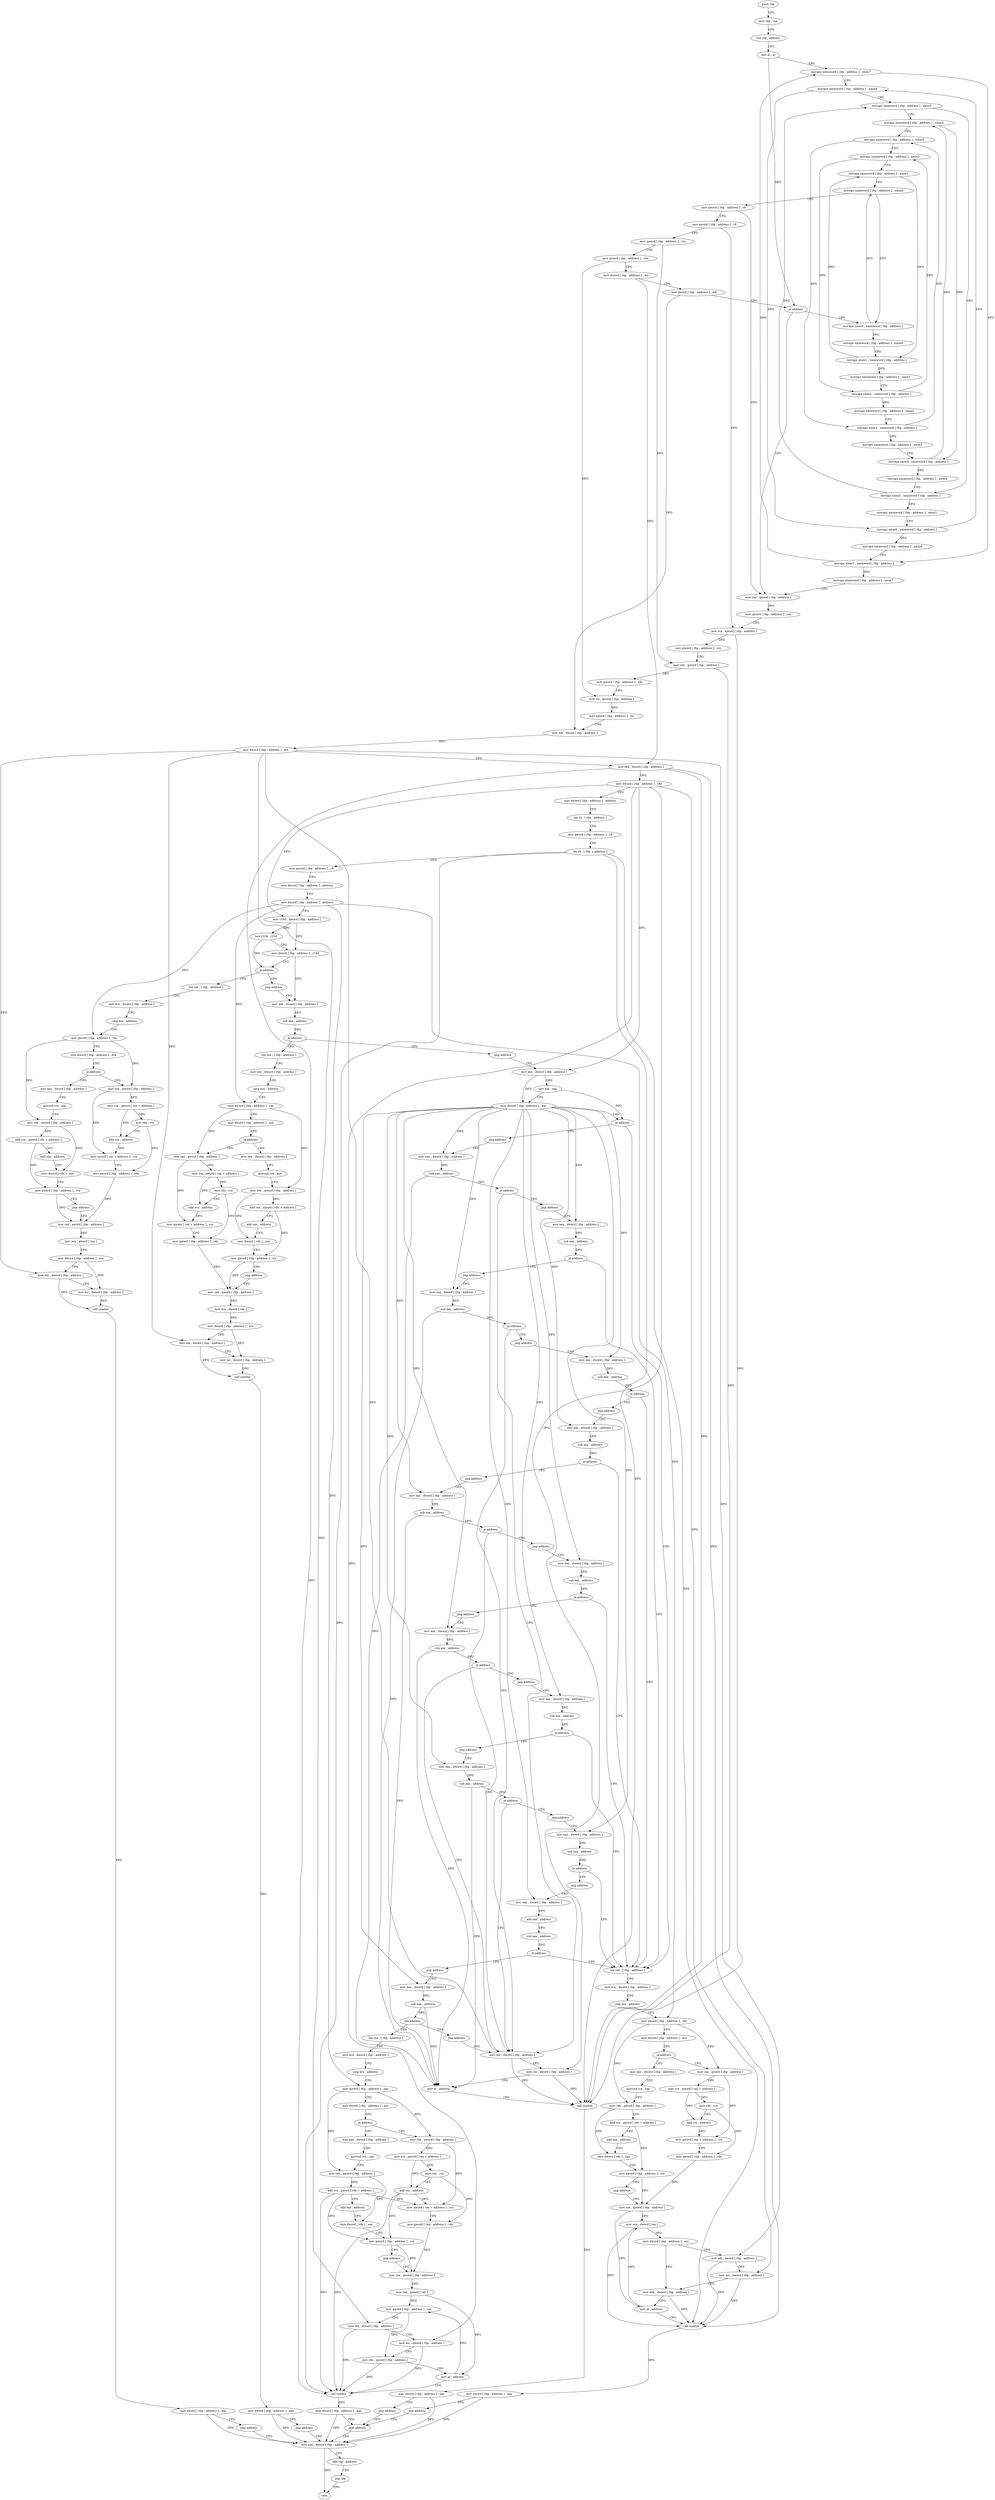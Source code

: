digraph "func" {
"4279808" [label = "push rbp" ]
"4279809" [label = "mov rbp , rsp" ]
"4279812" [label = "sub rsp , address" ]
"4279819" [label = "test al , al" ]
"4279821" [label = "movaps xmmword [ rbp - address ] , xmm7" ]
"4279828" [label = "movaps xmmword [ rbp - address ] , xmm6" ]
"4279835" [label = "movaps xmmword [ rbp - address ] , xmm5" ]
"4279842" [label = "movaps xmmword [ rbp - address ] , xmm4" ]
"4279849" [label = "movaps xmmword [ rbp - address ] , xmm3" ]
"4279856" [label = "movaps xmmword [ rbp - address ] , xmm2" ]
"4279863" [label = "movaps xmmword [ rbp - address ] , xmm1" ]
"4279870" [label = "movaps xmmword [ rbp - address ] , xmm0" ]
"4279877" [label = "mov qword [ rbp - address ] , r9" ]
"4279884" [label = "mov qword [ rbp - address ] , r8" ]
"4279891" [label = "mov qword [ rbp - address ] , rcx" ]
"4279898" [label = "mov qword [ rbp - address ] , rdx" ]
"4279905" [label = "mov dword [ rbp - address ] , esi" ]
"4279911" [label = "mov dword [ rbp - address ] , edi" ]
"4279917" [label = "je address" ]
"4280023" [label = "mov rax , qword [ rbp - address ]" ]
"4279923" [label = "movaps xmm0 , xmmword [ rbp - address ]" ]
"4280030" [label = "mov qword [ rbp - address ] , rax" ]
"4280037" [label = "mov rcx , qword [ rbp - address ]" ]
"4280044" [label = "mov qword [ rbp - address ] , rcx" ]
"4280051" [label = "mov rdx , qword [ rbp - address ]" ]
"4280058" [label = "mov qword [ rbp - address ] , rdx" ]
"4280065" [label = "mov rsi , qword [ rbp - address ]" ]
"4280072" [label = "mov qword [ rbp - address ] , rsi" ]
"4280079" [label = "mov edi , dword [ rbp - address ]" ]
"4280085" [label = "mov dword [ rbp - address ] , edi" ]
"4280088" [label = "mov r8d , dword [ rbp - address ]" ]
"4280095" [label = "mov dword [ rbp - address ] , r8d" ]
"4280099" [label = "mov dword [ rbp - address ] , address" ]
"4280106" [label = "lea r9 , [ rbp - address ]" ]
"4280113" [label = "mov qword [ rbp - address ] , r9" ]
"4280117" [label = "lea r9 , [ rbp + address ]" ]
"4280121" [label = "mov qword [ rbp - address ] , r9" ]
"4280125" [label = "mov dword [ rbp - address ] , address" ]
"4280132" [label = "mov dword [ rbp - address ] , address" ]
"4280139" [label = "mov r10d , dword [ rbp - address ]" ]
"4280143" [label = "test r10d , r10d" ]
"4280146" [label = "mov dword [ rbp - address ] , r10d" ]
"4280153" [label = "je address" ]
"4280186" [label = "lea rax , [ rbp - address ]" ]
"4280159" [label = "jmp address" ]
"4279930" [label = "movaps xmmword [ rbp - address ] , xmm0" ]
"4279937" [label = "movaps xmm1 , xmmword [ rbp - address ]" ]
"4279944" [label = "movaps xmmword [ rbp - address ] , xmm1" ]
"4279951" [label = "movaps xmm2 , xmmword [ rbp - address ]" ]
"4279958" [label = "movaps xmmword [ rbp - address ] , xmm2" ]
"4279965" [label = "movaps xmm3 , xmmword [ rbp - address ]" ]
"4279972" [label = "movaps xmmword [ rbp - address ] , xmm3" ]
"4279979" [label = "movaps xmm4 , xmmword [ rbp - address ]" ]
"4279986" [label = "movaps xmmword [ rbp - address ] , xmm4" ]
"4279990" [label = "movaps xmm5 , xmmword [ rbp - address ]" ]
"4279997" [label = "movaps xmmword [ rbp - address ] , xmm5" ]
"4280001" [label = "movaps xmm6 , xmmword [ rbp - address ]" ]
"4280008" [label = "movaps xmmword [ rbp - address ] , xmm6" ]
"4280012" [label = "movaps xmm7 , xmmword [ rbp - address ]" ]
"4280019" [label = "movaps xmmword [ rbp - address ] , xmm7" ]
"4280190" [label = "mov ecx , dword [ rbp - address ]" ]
"4280193" [label = "cmp ecx , address" ]
"4280196" [label = "mov qword [ rbp - address ] , rax" ]
"4280203" [label = "mov dword [ rbp - address ] , ecx" ]
"4280209" [label = "ja address" ]
"4280252" [label = "mov rax , qword [ rbp - address ]" ]
"4280215" [label = "mov eax , dword [ rbp - address ]" ]
"4280164" [label = "mov eax , dword [ rbp - address ]" ]
"4280259" [label = "mov rcx , qword [ rax + address ]" ]
"4280263" [label = "mov rdx , rcx" ]
"4280266" [label = "add rcx , address" ]
"4280273" [label = "mov qword [ rax + address ] , rcx" ]
"4280277" [label = "mov qword [ rbp - address ] , rdx" ]
"4280284" [label = "mov rax , qword [ rbp - address ]" ]
"4280221" [label = "movsxd rcx , eax" ]
"4280224" [label = "mov rdx , qword [ rbp - address ]" ]
"4280231" [label = "add rcx , qword [ rdx + address ]" ]
"4280235" [label = "add eax , address" ]
"4280238" [label = "mov dword [ rdx ] , eax" ]
"4280240" [label = "mov qword [ rbp - address ] , rcx" ]
"4280247" [label = "jmp address" ]
"4280170" [label = "sub eax , address" ]
"4280175" [label = "je address" ]
"4280315" [label = "lea rax , [ rbp - address ]" ]
"4280181" [label = "jmp address" ]
"4281031" [label = "mov eax , dword [ rbp - address ]" ]
"4281034" [label = "add rsp , address" ]
"4281041" [label = "pop rbp" ]
"4281042" [label = "retn" ]
"4280291" [label = "mov ecx , dword [ rax ]" ]
"4280293" [label = "mov dword [ rbp - address ] , ecx" ]
"4280296" [label = "mov edi , dword [ rbp - address ]" ]
"4280299" [label = "mov esi , dword [ rbp - address ]" ]
"4280302" [label = "call symbol" ]
"4280307" [label = "mov dword [ rbp - address ] , eax" ]
"4280310" [label = "jmp address" ]
"4280319" [label = "mov ecx , dword [ rbp - address ]" ]
"4280322" [label = "cmp ecx , address" ]
"4280325" [label = "mov qword [ rbp - address ] , rax" ]
"4280332" [label = "mov dword [ rbp - address ] , ecx" ]
"4280338" [label = "ja address" ]
"4280381" [label = "mov rax , qword [ rbp - address ]" ]
"4280344" [label = "mov eax , dword [ rbp - address ]" ]
"4280444" [label = "mov eax , dword [ rbp - address ]" ]
"4280388" [label = "mov rcx , qword [ rax + address ]" ]
"4280392" [label = "mov rdx , rcx" ]
"4280395" [label = "add rcx , address" ]
"4280402" [label = "mov qword [ rax + address ] , rcx" ]
"4280406" [label = "mov qword [ rbp - address ] , rdx" ]
"4280413" [label = "mov rax , qword [ rbp - address ]" ]
"4280350" [label = "movsxd rcx , eax" ]
"4280353" [label = "mov rdx , qword [ rbp - address ]" ]
"4280360" [label = "add rcx , qword [ rdx + address ]" ]
"4280364" [label = "add eax , address" ]
"4280367" [label = "mov dword [ rdx ] , eax" ]
"4280369" [label = "mov qword [ rbp - address ] , rcx" ]
"4280376" [label = "jmp address" ]
"4280447" [label = "test eax , eax" ]
"4280449" [label = "mov dword [ rbp - address ] , eax" ]
"4280455" [label = "je address" ]
"4280760" [label = "lea rax , [ rbp - address ]" ]
"4280461" [label = "jmp address" ]
"4280420" [label = "mov ecx , dword [ rax ]" ]
"4280422" [label = "mov dword [ rbp - address ] , ecx" ]
"4280425" [label = "mov edi , dword [ rbp - address ]" ]
"4280428" [label = "mov esi , dword [ rbp - address ]" ]
"4280431" [label = "call symbol" ]
"4280436" [label = "mov dword [ rbp - address ] , eax" ]
"4280439" [label = "jmp address" ]
"4280764" [label = "mov ecx , dword [ rbp - address ]" ]
"4280767" [label = "cmp ecx , address" ]
"4280770" [label = "mov qword [ rbp - address ] , rax" ]
"4280777" [label = "mov dword [ rbp - address ] , ecx" ]
"4280783" [label = "ja address" ]
"4280826" [label = "mov rax , qword [ rbp - address ]" ]
"4280789" [label = "mov eax , dword [ rbp - address ]" ]
"4280466" [label = "mov eax , dword [ rbp - address ]" ]
"4280833" [label = "mov rcx , qword [ rax + address ]" ]
"4280837" [label = "mov rdx , rcx" ]
"4280840" [label = "add rcx , address" ]
"4280847" [label = "mov qword [ rax + address ] , rcx" ]
"4280851" [label = "mov qword [ rbp - address ] , rdx" ]
"4280858" [label = "mov rax , qword [ rbp - address ]" ]
"4280795" [label = "movsxd rcx , eax" ]
"4280798" [label = "mov rdx , qword [ rbp - address ]" ]
"4280805" [label = "add rcx , qword [ rdx + address ]" ]
"4280809" [label = "add eax , address" ]
"4280812" [label = "mov dword [ rdx ] , eax" ]
"4280814" [label = "mov qword [ rbp - address ] , rcx" ]
"4280821" [label = "jmp address" ]
"4280472" [label = "sub eax , address" ]
"4280475" [label = "je address" ]
"4280739" [label = "mov edi , dword [ rbp - address ]" ]
"4280481" [label = "jmp address" ]
"4281026" [label = "jmp address" ]
"4280865" [label = "mov ecx , dword [ rax ]" ]
"4280867" [label = "mov dword [ rbp - address ] , ecx" ]
"4280870" [label = "mov edi , dword [ rbp - address ]" ]
"4280873" [label = "mov esi , dword [ rbp - address ]" ]
"4280876" [label = "mov edx , dword [ rbp - address ]" ]
"4280879" [label = "mov al , address" ]
"4280881" [label = "call symbol" ]
"4280886" [label = "mov dword [ rbp - address ] , eax" ]
"4280889" [label = "jmp address" ]
"4280742" [label = "mov esi , dword [ rbp - address ]" ]
"4280745" [label = "mov al , address" ]
"4280747" [label = "call symbol" ]
"4280752" [label = "mov dword [ rbp - address ] , eax" ]
"4280755" [label = "jmp address" ]
"4280486" [label = "mov eax , dword [ rbp - address ]" ]
"4280492" [label = "sub eax , address" ]
"4280495" [label = "je address" ]
"4280501" [label = "jmp address" ]
"4280506" [label = "mov eax , dword [ rbp - address ]" ]
"4280512" [label = "sub eax , address" ]
"4280515" [label = "je address" ]
"4280521" [label = "jmp address" ]
"4280526" [label = "mov eax , dword [ rbp - address ]" ]
"4280532" [label = "sub eax , address" ]
"4280535" [label = "je address" ]
"4280541" [label = "jmp address" ]
"4280546" [label = "mov eax , dword [ rbp - address ]" ]
"4280552" [label = "sub eax , address" ]
"4280555" [label = "je address" ]
"4280561" [label = "jmp address" ]
"4280566" [label = "mov eax , dword [ rbp - address ]" ]
"4280572" [label = "sub eax , address" ]
"4280575" [label = "je address" ]
"4280581" [label = "jmp address" ]
"4280586" [label = "mov eax , dword [ rbp - address ]" ]
"4280592" [label = "sub eax , address" ]
"4280595" [label = "je address" ]
"4280601" [label = "jmp address" ]
"4280606" [label = "mov eax , dword [ rbp - address ]" ]
"4280612" [label = "sub eax , address" ]
"4280615" [label = "je address" ]
"4280621" [label = "jmp address" ]
"4280626" [label = "mov eax , dword [ rbp - address ]" ]
"4280632" [label = "sub eax , address" ]
"4280637" [label = "je address" ]
"4280643" [label = "jmp address" ]
"4280648" [label = "mov eax , dword [ rbp - address ]" ]
"4280654" [label = "sub eax , address" ]
"4280659" [label = "je address" ]
"4280665" [label = "jmp address" ]
"4280670" [label = "mov eax , dword [ rbp - address ]" ]
"4280676" [label = "sub eax , address" ]
"4280681" [label = "je address" ]
"4280687" [label = "jmp address" ]
"4280692" [label = "mov eax , dword [ rbp - address ]" ]
"4280698" [label = "add eax , address" ]
"4280703" [label = "sub eax , address" ]
"4280706" [label = "jb address" ]
"4280712" [label = "jmp address" ]
"4280717" [label = "mov eax , dword [ rbp - address ]" ]
"4280723" [label = "sub eax , address" ]
"4280728" [label = "jne address" ]
"4280894" [label = "lea rax , [ rbp - address ]" ]
"4280734" [label = "jmp address" ]
"4280898" [label = "mov ecx , dword [ rbp - address ]" ]
"4280901" [label = "cmp ecx , address" ]
"4280904" [label = "mov qword [ rbp - address ] , rax" ]
"4280911" [label = "mov dword [ rbp - address ] , ecx" ]
"4280917" [label = "ja address" ]
"4280960" [label = "mov rax , qword [ rbp - address ]" ]
"4280923" [label = "mov eax , dword [ rbp - address ]" ]
"4280967" [label = "mov rcx , qword [ rax + address ]" ]
"4280971" [label = "mov rdx , rcx" ]
"4280974" [label = "add rcx , address" ]
"4280981" [label = "mov qword [ rax + address ] , rcx" ]
"4280985" [label = "mov qword [ rbp - address ] , rdx" ]
"4280992" [label = "mov rax , qword [ rbp - address ]" ]
"4280929" [label = "movsxd rcx , eax" ]
"4280932" [label = "mov rdx , qword [ rbp - address ]" ]
"4280939" [label = "add rcx , qword [ rdx + address ]" ]
"4280943" [label = "add eax , address" ]
"4280946" [label = "mov dword [ rdx ] , eax" ]
"4280948" [label = "mov qword [ rbp - address ] , rcx" ]
"4280955" [label = "jmp address" ]
"4280999" [label = "mov rax , qword [ rax ]" ]
"4281002" [label = "mov qword [ rbp - address ] , rax" ]
"4281006" [label = "mov edi , dword [ rbp - address ]" ]
"4281009" [label = "mov esi , dword [ rbp - address ]" ]
"4281012" [label = "mov rdx , qword [ rbp - address ]" ]
"4281016" [label = "mov al , address" ]
"4281018" [label = "call symbol" ]
"4281023" [label = "mov dword [ rbp - address ] , eax" ]
"4279808" -> "4279809" [ label = "CFG" ]
"4279809" -> "4279812" [ label = "CFG" ]
"4279812" -> "4279819" [ label = "CFG" ]
"4279819" -> "4279821" [ label = "CFG" ]
"4279819" -> "4279917" [ label = "DFG" ]
"4279821" -> "4279828" [ label = "CFG" ]
"4279821" -> "4280012" [ label = "DFG" ]
"4279828" -> "4279835" [ label = "CFG" ]
"4279828" -> "4280001" [ label = "DFG" ]
"4279835" -> "4279842" [ label = "CFG" ]
"4279835" -> "4279990" [ label = "DFG" ]
"4279842" -> "4279849" [ label = "CFG" ]
"4279842" -> "4279979" [ label = "DFG" ]
"4279849" -> "4279856" [ label = "CFG" ]
"4279849" -> "4279965" [ label = "DFG" ]
"4279856" -> "4279863" [ label = "CFG" ]
"4279856" -> "4279951" [ label = "DFG" ]
"4279863" -> "4279870" [ label = "CFG" ]
"4279863" -> "4279937" [ label = "DFG" ]
"4279870" -> "4279877" [ label = "CFG" ]
"4279870" -> "4279923" [ label = "DFG" ]
"4279877" -> "4279884" [ label = "CFG" ]
"4279877" -> "4280023" [ label = "DFG" ]
"4279884" -> "4279891" [ label = "CFG" ]
"4279884" -> "4280037" [ label = "DFG" ]
"4279891" -> "4279898" [ label = "CFG" ]
"4279891" -> "4280051" [ label = "DFG" ]
"4279898" -> "4279905" [ label = "CFG" ]
"4279898" -> "4280065" [ label = "DFG" ]
"4279905" -> "4279911" [ label = "CFG" ]
"4279905" -> "4280088" [ label = "DFG" ]
"4279911" -> "4279917" [ label = "CFG" ]
"4279911" -> "4280079" [ label = "DFG" ]
"4279917" -> "4280023" [ label = "CFG" ]
"4279917" -> "4279923" [ label = "CFG" ]
"4280023" -> "4280030" [ label = "DFG" ]
"4279923" -> "4279930" [ label = "DFG" ]
"4279923" -> "4279870" [ label = "DFG" ]
"4280030" -> "4280037" [ label = "CFG" ]
"4280037" -> "4280044" [ label = "DFG" ]
"4280037" -> "4280747" [ label = "DFG" ]
"4280044" -> "4280051" [ label = "CFG" ]
"4280051" -> "4280058" [ label = "DFG" ]
"4280051" -> "4280747" [ label = "DFG" ]
"4280058" -> "4280065" [ label = "CFG" ]
"4280065" -> "4280072" [ label = "DFG" ]
"4280072" -> "4280079" [ label = "CFG" ]
"4280079" -> "4280085" [ label = "DFG" ]
"4280085" -> "4280088" [ label = "CFG" ]
"4280085" -> "4280296" [ label = "DFG" ]
"4280085" -> "4280425" [ label = "DFG" ]
"4280085" -> "4280870" [ label = "DFG" ]
"4280085" -> "4280739" [ label = "DFG" ]
"4280085" -> "4281006" [ label = "DFG" ]
"4280088" -> "4280095" [ label = "DFG" ]
"4280088" -> "4280881" [ label = "DFG" ]
"4280088" -> "4280747" [ label = "DFG" ]
"4280088" -> "4281018" [ label = "DFG" ]
"4280095" -> "4280099" [ label = "CFG" ]
"4280095" -> "4280139" [ label = "DFG" ]
"4280095" -> "4280444" [ label = "DFG" ]
"4280095" -> "4280873" [ label = "DFG" ]
"4280095" -> "4280742" [ label = "DFG" ]
"4280095" -> "4281009" [ label = "DFG" ]
"4280099" -> "4280106" [ label = "CFG" ]
"4280106" -> "4280113" [ label = "CFG" ]
"4280113" -> "4280117" [ label = "CFG" ]
"4280117" -> "4280121" [ label = "CFG" ]
"4280117" -> "4280881" [ label = "DFG" ]
"4280117" -> "4280747" [ label = "DFG" ]
"4280117" -> "4281018" [ label = "DFG" ]
"4280121" -> "4280125" [ label = "CFG" ]
"4280125" -> "4280132" [ label = "CFG" ]
"4280132" -> "4280139" [ label = "CFG" ]
"4280132" -> "4280196" [ label = "DFG" ]
"4280132" -> "4280325" [ label = "DFG" ]
"4280132" -> "4280770" [ label = "DFG" ]
"4280132" -> "4280904" [ label = "DFG" ]
"4280139" -> "4280143" [ label = "DFG" ]
"4280139" -> "4280146" [ label = "DFG" ]
"4280143" -> "4280146" [ label = "CFG" ]
"4280143" -> "4280153" [ label = "DFG" ]
"4280146" -> "4280153" [ label = "CFG" ]
"4280146" -> "4280164" [ label = "DFG" ]
"4280153" -> "4280186" [ label = "CFG" ]
"4280153" -> "4280159" [ label = "CFG" ]
"4280186" -> "4280190" [ label = "CFG" ]
"4280159" -> "4280164" [ label = "CFG" ]
"4279930" -> "4279937" [ label = "CFG" ]
"4279937" -> "4279944" [ label = "DFG" ]
"4279937" -> "4279863" [ label = "DFG" ]
"4279944" -> "4279951" [ label = "CFG" ]
"4279951" -> "4279958" [ label = "DFG" ]
"4279951" -> "4279856" [ label = "DFG" ]
"4279958" -> "4279965" [ label = "CFG" ]
"4279965" -> "4279972" [ label = "DFG" ]
"4279965" -> "4279849" [ label = "DFG" ]
"4279972" -> "4279979" [ label = "CFG" ]
"4279979" -> "4279986" [ label = "DFG" ]
"4279979" -> "4279842" [ label = "DFG" ]
"4279986" -> "4279990" [ label = "CFG" ]
"4279990" -> "4279997" [ label = "DFG" ]
"4279990" -> "4279835" [ label = "DFG" ]
"4279997" -> "4280001" [ label = "CFG" ]
"4280001" -> "4280008" [ label = "DFG" ]
"4280001" -> "4279828" [ label = "DFG" ]
"4280008" -> "4280012" [ label = "CFG" ]
"4280012" -> "4280019" [ label = "DFG" ]
"4280012" -> "4279821" [ label = "DFG" ]
"4280019" -> "4280023" [ label = "CFG" ]
"4280190" -> "4280193" [ label = "CFG" ]
"4280193" -> "4280196" [ label = "CFG" ]
"4280196" -> "4280203" [ label = "CFG" ]
"4280196" -> "4280252" [ label = "DFG" ]
"4280196" -> "4280224" [ label = "DFG" ]
"4280203" -> "4280209" [ label = "CFG" ]
"4280209" -> "4280252" [ label = "CFG" ]
"4280209" -> "4280215" [ label = "CFG" ]
"4280252" -> "4280259" [ label = "DFG" ]
"4280252" -> "4280273" [ label = "DFG" ]
"4280215" -> "4280221" [ label = "CFG" ]
"4280164" -> "4280170" [ label = "DFG" ]
"4280259" -> "4280263" [ label = "DFG" ]
"4280259" -> "4280266" [ label = "DFG" ]
"4280263" -> "4280266" [ label = "CFG" ]
"4280263" -> "4280277" [ label = "DFG" ]
"4280266" -> "4280273" [ label = "DFG" ]
"4280273" -> "4280277" [ label = "CFG" ]
"4280277" -> "4280284" [ label = "DFG" ]
"4280284" -> "4280291" [ label = "DFG" ]
"4280221" -> "4280224" [ label = "CFG" ]
"4280224" -> "4280231" [ label = "DFG" ]
"4280224" -> "4280238" [ label = "DFG" ]
"4280231" -> "4280235" [ label = "CFG" ]
"4280231" -> "4280240" [ label = "DFG" ]
"4280235" -> "4280238" [ label = "CFG" ]
"4280238" -> "4280240" [ label = "CFG" ]
"4280240" -> "4280247" [ label = "CFG" ]
"4280240" -> "4280284" [ label = "DFG" ]
"4280247" -> "4280284" [ label = "CFG" ]
"4280170" -> "4280175" [ label = "DFG" ]
"4280175" -> "4280315" [ label = "CFG" ]
"4280175" -> "4280181" [ label = "CFG" ]
"4280315" -> "4280319" [ label = "CFG" ]
"4280181" -> "4280444" [ label = "CFG" ]
"4281031" -> "4281034" [ label = "CFG" ]
"4281031" -> "4281042" [ label = "DFG" ]
"4281034" -> "4281041" [ label = "CFG" ]
"4281041" -> "4281042" [ label = "CFG" ]
"4280291" -> "4280293" [ label = "DFG" ]
"4280293" -> "4280296" [ label = "CFG" ]
"4280293" -> "4280299" [ label = "DFG" ]
"4280296" -> "4280299" [ label = "CFG" ]
"4280296" -> "4280302" [ label = "DFG" ]
"4280299" -> "4280302" [ label = "DFG" ]
"4280302" -> "4280307" [ label = "DFG" ]
"4280307" -> "4280310" [ label = "CFG" ]
"4280307" -> "4281031" [ label = "DFG" ]
"4280310" -> "4281031" [ label = "CFG" ]
"4280319" -> "4280322" [ label = "CFG" ]
"4280322" -> "4280325" [ label = "CFG" ]
"4280325" -> "4280332" [ label = "CFG" ]
"4280325" -> "4280381" [ label = "DFG" ]
"4280325" -> "4280353" [ label = "DFG" ]
"4280332" -> "4280338" [ label = "CFG" ]
"4280338" -> "4280381" [ label = "CFG" ]
"4280338" -> "4280344" [ label = "CFG" ]
"4280381" -> "4280388" [ label = "DFG" ]
"4280381" -> "4280402" [ label = "DFG" ]
"4280344" -> "4280350" [ label = "CFG" ]
"4280444" -> "4280447" [ label = "DFG" ]
"4280444" -> "4280449" [ label = "DFG" ]
"4280388" -> "4280392" [ label = "DFG" ]
"4280388" -> "4280395" [ label = "DFG" ]
"4280392" -> "4280395" [ label = "CFG" ]
"4280392" -> "4280406" [ label = "DFG" ]
"4280395" -> "4280402" [ label = "DFG" ]
"4280402" -> "4280406" [ label = "CFG" ]
"4280406" -> "4280413" [ label = "DFG" ]
"4280413" -> "4280420" [ label = "DFG" ]
"4280350" -> "4280353" [ label = "CFG" ]
"4280353" -> "4280360" [ label = "DFG" ]
"4280353" -> "4280367" [ label = "DFG" ]
"4280360" -> "4280364" [ label = "CFG" ]
"4280360" -> "4280369" [ label = "DFG" ]
"4280364" -> "4280367" [ label = "CFG" ]
"4280367" -> "4280369" [ label = "CFG" ]
"4280369" -> "4280376" [ label = "CFG" ]
"4280369" -> "4280413" [ label = "DFG" ]
"4280376" -> "4280413" [ label = "CFG" ]
"4280447" -> "4280449" [ label = "CFG" ]
"4280447" -> "4280455" [ label = "DFG" ]
"4280449" -> "4280455" [ label = "CFG" ]
"4280449" -> "4280466" [ label = "DFG" ]
"4280449" -> "4280486" [ label = "DFG" ]
"4280449" -> "4280506" [ label = "DFG" ]
"4280449" -> "4280526" [ label = "DFG" ]
"4280449" -> "4280546" [ label = "DFG" ]
"4280449" -> "4280566" [ label = "DFG" ]
"4280449" -> "4280586" [ label = "DFG" ]
"4280449" -> "4280606" [ label = "DFG" ]
"4280449" -> "4280626" [ label = "DFG" ]
"4280449" -> "4280648" [ label = "DFG" ]
"4280449" -> "4280670" [ label = "DFG" ]
"4280449" -> "4280692" [ label = "DFG" ]
"4280449" -> "4280717" [ label = "DFG" ]
"4280455" -> "4280760" [ label = "CFG" ]
"4280455" -> "4280461" [ label = "CFG" ]
"4280760" -> "4280764" [ label = "CFG" ]
"4280461" -> "4280466" [ label = "CFG" ]
"4280420" -> "4280422" [ label = "DFG" ]
"4280422" -> "4280425" [ label = "CFG" ]
"4280422" -> "4280428" [ label = "DFG" ]
"4280425" -> "4280428" [ label = "CFG" ]
"4280425" -> "4280431" [ label = "DFG" ]
"4280428" -> "4280431" [ label = "DFG" ]
"4280431" -> "4280436" [ label = "DFG" ]
"4280436" -> "4280439" [ label = "CFG" ]
"4280436" -> "4281031" [ label = "DFG" ]
"4280439" -> "4281031" [ label = "CFG" ]
"4280764" -> "4280767" [ label = "CFG" ]
"4280767" -> "4280770" [ label = "CFG" ]
"4280770" -> "4280777" [ label = "CFG" ]
"4280770" -> "4280826" [ label = "DFG" ]
"4280770" -> "4280798" [ label = "DFG" ]
"4280777" -> "4280783" [ label = "CFG" ]
"4280783" -> "4280826" [ label = "CFG" ]
"4280783" -> "4280789" [ label = "CFG" ]
"4280826" -> "4280833" [ label = "DFG" ]
"4280826" -> "4280847" [ label = "DFG" ]
"4280789" -> "4280795" [ label = "CFG" ]
"4280466" -> "4280472" [ label = "DFG" ]
"4280833" -> "4280837" [ label = "DFG" ]
"4280833" -> "4280840" [ label = "DFG" ]
"4280837" -> "4280840" [ label = "CFG" ]
"4280837" -> "4280851" [ label = "DFG" ]
"4280840" -> "4280847" [ label = "DFG" ]
"4280847" -> "4280851" [ label = "CFG" ]
"4280851" -> "4280858" [ label = "DFG" ]
"4280858" -> "4280865" [ label = "DFG" ]
"4280858" -> "4280879" [ label = "DFG" ]
"4280795" -> "4280798" [ label = "CFG" ]
"4280798" -> "4280805" [ label = "DFG" ]
"4280798" -> "4280812" [ label = "DFG" ]
"4280805" -> "4280809" [ label = "CFG" ]
"4280805" -> "4280814" [ label = "DFG" ]
"4280809" -> "4280812" [ label = "CFG" ]
"4280812" -> "4280814" [ label = "CFG" ]
"4280814" -> "4280821" [ label = "CFG" ]
"4280814" -> "4280858" [ label = "DFG" ]
"4280821" -> "4280858" [ label = "CFG" ]
"4280472" -> "4280475" [ label = "DFG" ]
"4280472" -> "4280745" [ label = "DFG" ]
"4280475" -> "4280739" [ label = "CFG" ]
"4280475" -> "4280481" [ label = "CFG" ]
"4280739" -> "4280742" [ label = "CFG" ]
"4280739" -> "4280747" [ label = "DFG" ]
"4280481" -> "4280486" [ label = "CFG" ]
"4281026" -> "4281031" [ label = "CFG" ]
"4280865" -> "4280867" [ label = "DFG" ]
"4280865" -> "4280881" [ label = "DFG" ]
"4280867" -> "4280870" [ label = "CFG" ]
"4280867" -> "4280876" [ label = "DFG" ]
"4280870" -> "4280873" [ label = "CFG" ]
"4280870" -> "4280881" [ label = "DFG" ]
"4280873" -> "4280876" [ label = "CFG" ]
"4280873" -> "4280881" [ label = "DFG" ]
"4280876" -> "4280879" [ label = "CFG" ]
"4280876" -> "4280881" [ label = "DFG" ]
"4280879" -> "4280881" [ label = "CFG" ]
"4280879" -> "4280865" [ label = "DFG" ]
"4280881" -> "4280886" [ label = "DFG" ]
"4280886" -> "4280889" [ label = "CFG" ]
"4280886" -> "4281031" [ label = "DFG" ]
"4280889" -> "4281026" [ label = "CFG" ]
"4280742" -> "4280745" [ label = "CFG" ]
"4280742" -> "4280747" [ label = "DFG" ]
"4280745" -> "4280747" [ label = "CFG" ]
"4280747" -> "4280752" [ label = "DFG" ]
"4280752" -> "4280755" [ label = "CFG" ]
"4280752" -> "4281031" [ label = "DFG" ]
"4280755" -> "4281026" [ label = "CFG" ]
"4280486" -> "4280492" [ label = "DFG" ]
"4280492" -> "4280495" [ label = "DFG" ]
"4280495" -> "4280760" [ label = "CFG" ]
"4280495" -> "4280501" [ label = "CFG" ]
"4280501" -> "4280506" [ label = "CFG" ]
"4280506" -> "4280512" [ label = "DFG" ]
"4280512" -> "4280515" [ label = "DFG" ]
"4280512" -> "4280745" [ label = "DFG" ]
"4280515" -> "4280739" [ label = "CFG" ]
"4280515" -> "4280521" [ label = "CFG" ]
"4280521" -> "4280526" [ label = "CFG" ]
"4280526" -> "4280532" [ label = "DFG" ]
"4280532" -> "4280535" [ label = "DFG" ]
"4280535" -> "4280760" [ label = "CFG" ]
"4280535" -> "4280541" [ label = "CFG" ]
"4280541" -> "4280546" [ label = "CFG" ]
"4280546" -> "4280552" [ label = "DFG" ]
"4280552" -> "4280555" [ label = "DFG" ]
"4280555" -> "4280760" [ label = "CFG" ]
"4280555" -> "4280561" [ label = "CFG" ]
"4280561" -> "4280566" [ label = "CFG" ]
"4280566" -> "4280572" [ label = "DFG" ]
"4280572" -> "4280575" [ label = "DFG" ]
"4280572" -> "4280745" [ label = "DFG" ]
"4280575" -> "4280739" [ label = "CFG" ]
"4280575" -> "4280581" [ label = "CFG" ]
"4280581" -> "4280586" [ label = "CFG" ]
"4280586" -> "4280592" [ label = "DFG" ]
"4280592" -> "4280595" [ label = "DFG" ]
"4280595" -> "4280760" [ label = "CFG" ]
"4280595" -> "4280601" [ label = "CFG" ]
"4280601" -> "4280606" [ label = "CFG" ]
"4280606" -> "4280612" [ label = "DFG" ]
"4280612" -> "4280615" [ label = "DFG" ]
"4280612" -> "4280745" [ label = "DFG" ]
"4280615" -> "4280739" [ label = "CFG" ]
"4280615" -> "4280621" [ label = "CFG" ]
"4280621" -> "4280626" [ label = "CFG" ]
"4280626" -> "4280632" [ label = "DFG" ]
"4280632" -> "4280637" [ label = "DFG" ]
"4280637" -> "4280760" [ label = "CFG" ]
"4280637" -> "4280643" [ label = "CFG" ]
"4280643" -> "4280648" [ label = "CFG" ]
"4280648" -> "4280654" [ label = "DFG" ]
"4280654" -> "4280659" [ label = "DFG" ]
"4280654" -> "4280745" [ label = "DFG" ]
"4280659" -> "4280739" [ label = "CFG" ]
"4280659" -> "4280665" [ label = "CFG" ]
"4280665" -> "4280670" [ label = "CFG" ]
"4280670" -> "4280676" [ label = "DFG" ]
"4280676" -> "4280681" [ label = "DFG" ]
"4280681" -> "4280760" [ label = "CFG" ]
"4280681" -> "4280687" [ label = "CFG" ]
"4280687" -> "4280692" [ label = "CFG" ]
"4280692" -> "4280698" [ label = "DFG" ]
"4280698" -> "4280703" [ label = "DFG" ]
"4280703" -> "4280706" [ label = "DFG" ]
"4280706" -> "4280760" [ label = "CFG" ]
"4280706" -> "4280712" [ label = "CFG" ]
"4280712" -> "4280717" [ label = "CFG" ]
"4280717" -> "4280723" [ label = "DFG" ]
"4280723" -> "4280728" [ label = "DFG" ]
"4280723" -> "4280745" [ label = "DFG" ]
"4280728" -> "4280894" [ label = "CFG" ]
"4280728" -> "4280734" [ label = "CFG" ]
"4280894" -> "4280898" [ label = "CFG" ]
"4280734" -> "4280739" [ label = "CFG" ]
"4280898" -> "4280901" [ label = "CFG" ]
"4280901" -> "4280904" [ label = "CFG" ]
"4280904" -> "4280911" [ label = "CFG" ]
"4280904" -> "4280960" [ label = "DFG" ]
"4280904" -> "4280932" [ label = "DFG" ]
"4280911" -> "4280917" [ label = "CFG" ]
"4280917" -> "4280960" [ label = "CFG" ]
"4280917" -> "4280923" [ label = "CFG" ]
"4280960" -> "4280967" [ label = "DFG" ]
"4280960" -> "4280981" [ label = "DFG" ]
"4280923" -> "4280929" [ label = "CFG" ]
"4280967" -> "4280971" [ label = "DFG" ]
"4280967" -> "4280974" [ label = "DFG" ]
"4280971" -> "4280974" [ label = "CFG" ]
"4280971" -> "4280985" [ label = "DFG" ]
"4280974" -> "4280981" [ label = "DFG" ]
"4280974" -> "4280948" [ label = "DFG" ]
"4280974" -> "4281018" [ label = "DFG" ]
"4280981" -> "4280985" [ label = "CFG" ]
"4280985" -> "4280992" [ label = "DFG" ]
"4280992" -> "4280999" [ label = "DFG" ]
"4280929" -> "4280932" [ label = "CFG" ]
"4280932" -> "4280939" [ label = "DFG" ]
"4280932" -> "4280946" [ label = "DFG" ]
"4280939" -> "4280943" [ label = "CFG" ]
"4280939" -> "4280981" [ label = "DFG" ]
"4280939" -> "4280948" [ label = "DFG" ]
"4280939" -> "4281018" [ label = "DFG" ]
"4280943" -> "4280946" [ label = "CFG" ]
"4280946" -> "4280948" [ label = "CFG" ]
"4280948" -> "4280955" [ label = "CFG" ]
"4280948" -> "4280992" [ label = "DFG" ]
"4280955" -> "4280992" [ label = "CFG" ]
"4280999" -> "4281002" [ label = "DFG" ]
"4280999" -> "4281016" [ label = "DFG" ]
"4281002" -> "4281006" [ label = "CFG" ]
"4281002" -> "4281012" [ label = "DFG" ]
"4281006" -> "4281009" [ label = "CFG" ]
"4281006" -> "4281018" [ label = "DFG" ]
"4281009" -> "4281012" [ label = "CFG" ]
"4281009" -> "4281018" [ label = "DFG" ]
"4281012" -> "4281016" [ label = "CFG" ]
"4281012" -> "4281018" [ label = "DFG" ]
"4281016" -> "4281018" [ label = "CFG" ]
"4281016" -> "4281002" [ label = "DFG" ]
"4281018" -> "4281023" [ label = "DFG" ]
"4281023" -> "4281026" [ label = "CFG" ]
"4281023" -> "4281031" [ label = "DFG" ]
}
